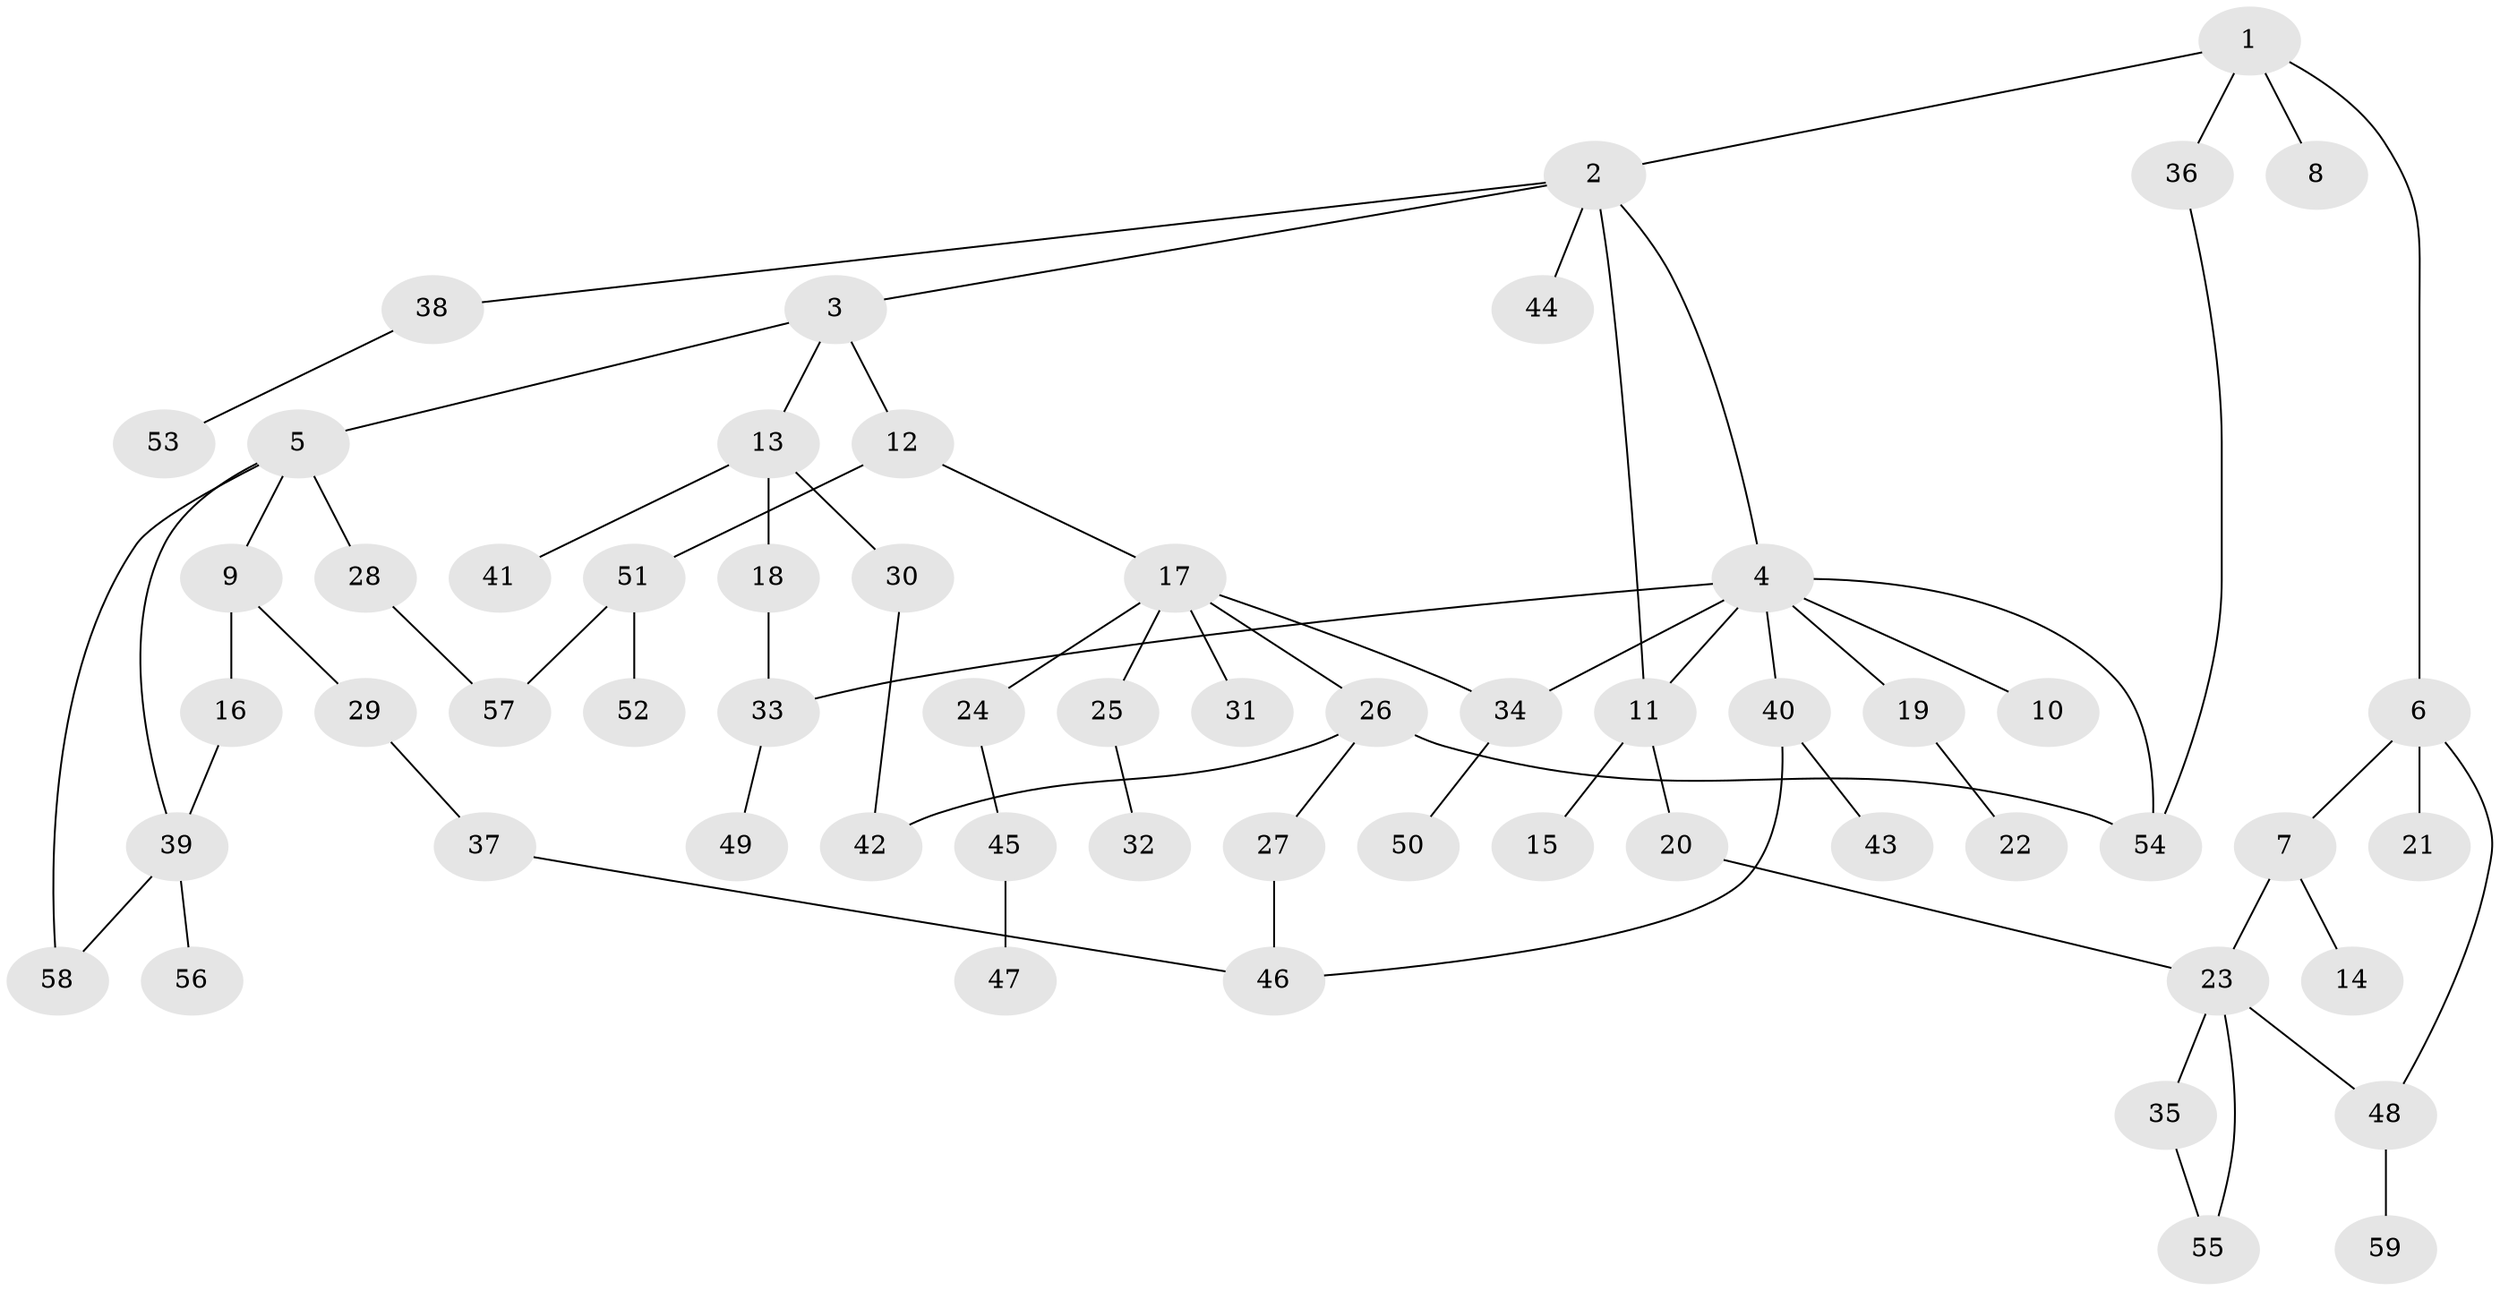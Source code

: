 // coarse degree distribution, {1: 0.6470588235294118, 3: 0.11764705882352941, 4: 0.058823529411764705, 9: 0.058823529411764705, 2: 0.11764705882352941}
// Generated by graph-tools (version 1.1) at 2025/46/03/04/25 21:46:19]
// undirected, 59 vertices, 72 edges
graph export_dot {
graph [start="1"]
  node [color=gray90,style=filled];
  1;
  2;
  3;
  4;
  5;
  6;
  7;
  8;
  9;
  10;
  11;
  12;
  13;
  14;
  15;
  16;
  17;
  18;
  19;
  20;
  21;
  22;
  23;
  24;
  25;
  26;
  27;
  28;
  29;
  30;
  31;
  32;
  33;
  34;
  35;
  36;
  37;
  38;
  39;
  40;
  41;
  42;
  43;
  44;
  45;
  46;
  47;
  48;
  49;
  50;
  51;
  52;
  53;
  54;
  55;
  56;
  57;
  58;
  59;
  1 -- 2;
  1 -- 6;
  1 -- 8;
  1 -- 36;
  2 -- 3;
  2 -- 4;
  2 -- 11;
  2 -- 38;
  2 -- 44;
  3 -- 5;
  3 -- 12;
  3 -- 13;
  4 -- 10;
  4 -- 19;
  4 -- 33;
  4 -- 40;
  4 -- 54;
  4 -- 11;
  4 -- 34;
  5 -- 9;
  5 -- 28;
  5 -- 58;
  5 -- 39;
  6 -- 7;
  6 -- 21;
  6 -- 48;
  7 -- 14;
  7 -- 23;
  9 -- 16;
  9 -- 29;
  11 -- 15;
  11 -- 20;
  12 -- 17;
  12 -- 51;
  13 -- 18;
  13 -- 30;
  13 -- 41;
  16 -- 39;
  17 -- 24;
  17 -- 25;
  17 -- 26;
  17 -- 31;
  17 -- 34;
  18 -- 33;
  19 -- 22;
  20 -- 23;
  23 -- 35;
  23 -- 48;
  23 -- 55;
  24 -- 45;
  25 -- 32;
  26 -- 27;
  26 -- 54;
  26 -- 42;
  27 -- 46;
  28 -- 57;
  29 -- 37;
  30 -- 42;
  33 -- 49;
  34 -- 50;
  35 -- 55;
  36 -- 54;
  37 -- 46;
  38 -- 53;
  39 -- 56;
  39 -- 58;
  40 -- 43;
  40 -- 46;
  45 -- 47;
  48 -- 59;
  51 -- 52;
  51 -- 57;
}
